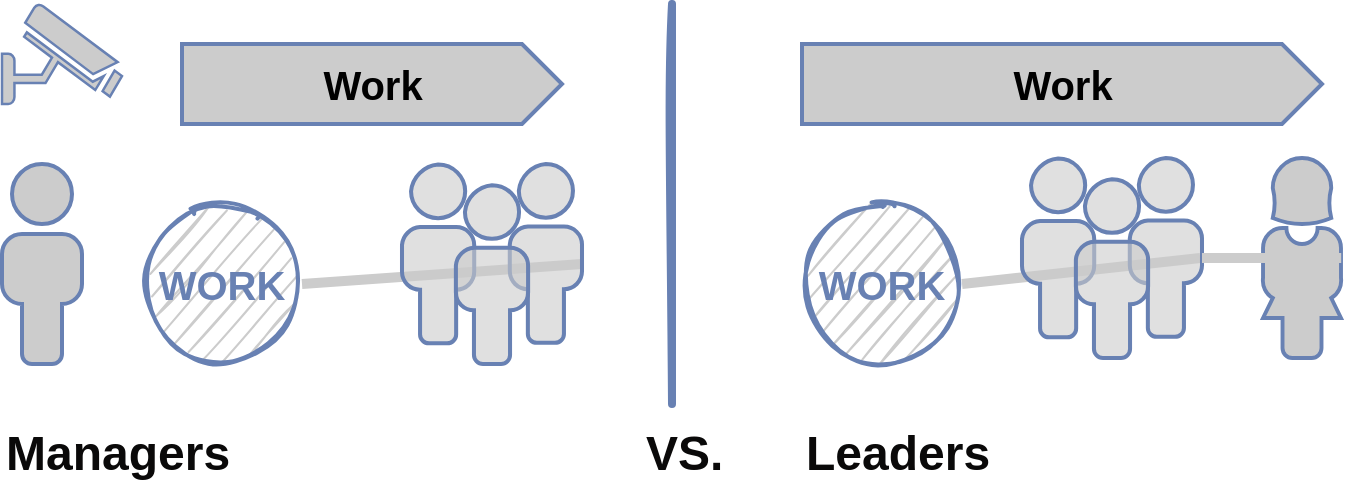 <mxfile>
    <diagram id="lcMaYYeUUqjguFOIrA0t" name="Seite-1">
        <mxGraphModel dx="1202" dy="639" grid="1" gridSize="10" guides="1" tooltips="1" connect="1" arrows="1" fold="1" page="1" pageScale="1" pageWidth="827" pageHeight="1169" math="0" shadow="0">
            <root>
                <mxCell id="0"/>
                <mxCell id="1" parent="0"/>
                <mxCell id="2" value="" style="fontColor=#0066CC;verticalAlign=top;verticalLabelPosition=bottom;labelPosition=center;align=center;html=1;outlineConnect=0;fillColor=#CCCCCC;strokeColor=#6881B3;gradientColor=none;gradientDirection=north;strokeWidth=2;shape=mxgraph.networks.security_camera;fontFamily=Helvetica;" parent="1" vertex="1">
                    <mxGeometry x="40" y="40" width="60" height="50" as="geometry"/>
                </mxCell>
                <mxCell id="3" value="" style="fontColor=#0066CC;verticalAlign=top;verticalLabelPosition=bottom;labelPosition=center;align=center;html=1;outlineConnect=0;fillColor=#CCCCCC;strokeColor=#6881B3;gradientColor=none;gradientDirection=north;strokeWidth=2;shape=mxgraph.networks.user_male;fontFamily=Helvetica;" parent="1" vertex="1">
                    <mxGeometry x="40" y="120" width="40" height="100" as="geometry"/>
                </mxCell>
                <mxCell id="18" style="edgeStyle=none;html=1;exitX=0.99;exitY=0.5;exitDx=0;exitDy=0;exitPerimeter=0;entryX=1;entryY=0.5;entryDx=0;entryDy=0;fontSize=20;fontColor=#CCCCCC;endArrow=none;endFill=0;strokeColor=#CCCCCC;strokeWidth=5;startArrow=none;fontFamily=Helvetica;" parent="1" source="5" target="17" edge="1">
                    <mxGeometry relative="1" as="geometry"/>
                </mxCell>
                <mxCell id="4" value="" style="fontColor=#0066CC;verticalAlign=top;verticalLabelPosition=bottom;labelPosition=center;align=center;html=1;outlineConnect=0;fillColor=#CCCCCC;strokeColor=#6881B3;gradientColor=none;gradientDirection=north;strokeWidth=2;shape=mxgraph.networks.user_female;fontFamily=Helvetica;" parent="1" vertex="1">
                    <mxGeometry x="670" y="117" width="40" height="100" as="geometry"/>
                </mxCell>
                <mxCell id="16" style="edgeStyle=none;html=1;exitX=1;exitY=0.5;exitDx=0;exitDy=0;exitPerimeter=0;entryX=1;entryY=0.5;entryDx=0;entryDy=0;fontSize=20;fontColor=#CCCCCC;strokeColor=#CCCCCC;strokeWidth=5;endArrow=none;endFill=0;fontFamily=Helvetica;" parent="1" source="6" target="15" edge="1">
                    <mxGeometry relative="1" as="geometry"/>
                </mxCell>
                <mxCell id="6" value="" style="fontColor=#0066CC;verticalAlign=top;verticalLabelPosition=bottom;labelPosition=center;align=center;html=1;outlineConnect=0;fillColor=#CCCCCC;strokeColor=#6881B3;gradientColor=none;gradientDirection=north;strokeWidth=2;shape=mxgraph.networks.users;fillOpacity=60;fontFamily=Helvetica;" parent="1" vertex="1">
                    <mxGeometry x="240" y="120" width="90" height="100" as="geometry"/>
                </mxCell>
                <mxCell id="7" value="Managers" style="text;html=1;strokeColor=none;fillColor=none;align=left;verticalAlign=middle;whiteSpace=wrap;rounded=0;fontSize=24;fontColor=#0A0909;fontStyle=1;fontFamily=Helvetica;" parent="1" vertex="1">
                    <mxGeometry x="40" y="250" width="230" height="30" as="geometry"/>
                </mxCell>
                <mxCell id="8" value="VS." style="text;html=1;strokeColor=none;fillColor=none;align=left;verticalAlign=middle;whiteSpace=wrap;rounded=0;fontSize=24;fontColor=#0A0909;fontStyle=1;fontFamily=Helvetica;" parent="1" vertex="1">
                    <mxGeometry x="360" y="250" width="60" height="30" as="geometry"/>
                </mxCell>
                <mxCell id="9" value="Leaders" style="text;html=1;strokeColor=none;fillColor=none;align=left;verticalAlign=middle;whiteSpace=wrap;rounded=0;fontSize=24;fontColor=#0A0909;fontStyle=1;fontFamily=Helvetica;" parent="1" vertex="1">
                    <mxGeometry x="440" y="250" width="160" height="30" as="geometry"/>
                </mxCell>
                <mxCell id="10" value="&lt;font color=&quot;#000000&quot; style=&quot;font-size: 20px;&quot;&gt;Work&lt;/font&gt;" style="html=1;shape=mxgraph.infographic.ribbonSimple;notch1=0;notch2=20;align=center;verticalAlign=middle;fontSize=20;fontStyle=1;fillColor=#CCCCCC;strokeColor=#6881B3;strokeWidth=2;fontFamily=Helvetica;" parent="1" vertex="1">
                    <mxGeometry x="440" y="60" width="260" height="40" as="geometry"/>
                </mxCell>
                <mxCell id="11" value="&lt;font color=&quot;#000000&quot; style=&quot;font-size: 20px;&quot;&gt;Work&lt;/font&gt;" style="html=1;shape=mxgraph.infographic.ribbonSimple;notch1=0;notch2=20;align=center;verticalAlign=middle;fontSize=20;fontStyle=1;fillColor=#CCCCCC;strokeColor=#6881B3;strokeWidth=2;fontFamily=Helvetica;" parent="1" vertex="1">
                    <mxGeometry x="130" y="60" width="190" height="40" as="geometry"/>
                </mxCell>
                <mxCell id="15" value="&lt;b&gt;&lt;font&gt;WORK&lt;/font&gt;&lt;/b&gt;" style="ellipse;whiteSpace=wrap;html=1;aspect=fixed;fontSize=20;fontColor=#6881B3;strokeColor=#6881B3;strokeWidth=2;fillColor=#CCCCCC;sketch=1;fontFamily=Helvetica;" parent="1" vertex="1">
                    <mxGeometry x="110" y="140" width="80" height="80" as="geometry"/>
                </mxCell>
                <mxCell id="17" value="&lt;b&gt;&lt;font&gt;WORK&lt;/font&gt;&lt;/b&gt;" style="ellipse;whiteSpace=wrap;html=1;aspect=fixed;fontSize=20;fontColor=#6881B3;strokeColor=#6881B3;strokeWidth=2;fillColor=#CCCCCC;sketch=1;fontFamily=Helvetica;" parent="1" vertex="1">
                    <mxGeometry x="440" y="140" width="80" height="80" as="geometry"/>
                </mxCell>
                <mxCell id="5" value="" style="fontColor=#0066CC;verticalAlign=top;verticalLabelPosition=bottom;labelPosition=center;align=center;html=1;outlineConnect=0;fillColor=#CCCCCC;strokeColor=#6881B3;gradientColor=none;gradientDirection=north;strokeWidth=2;shape=mxgraph.networks.users;fillOpacity=60;fontFamily=Helvetica;" parent="1" vertex="1">
                    <mxGeometry x="550" y="117" width="90" height="100" as="geometry"/>
                </mxCell>
                <mxCell id="19" value="" style="edgeStyle=none;html=1;exitX=0.99;exitY=0.5;exitDx=0;exitDy=0;exitPerimeter=0;entryX=1;entryY=0.5;entryDx=0;entryDy=0;fontSize=20;fontColor=#CCCCCC;endArrow=none;endFill=0;strokeColor=#CCCCCC;strokeWidth=5;fontFamily=Helvetica;" parent="1" source="4" target="5" edge="1">
                    <mxGeometry relative="1" as="geometry">
                        <mxPoint x="709.6" y="160" as="sourcePoint"/>
                        <mxPoint x="520" y="180" as="targetPoint"/>
                    </mxGeometry>
                </mxCell>
                <mxCell id="22" value="" style="line;strokeWidth=4;direction=south;html=1;perimeter=backbonePerimeter;points=[];outlineConnect=0;sketch=1;fontSize=20;fontColor=#6881B3;fillColor=#6881B3;strokeColor=#6881B3;fontFamily=Helvetica;" parent="1" vertex="1">
                    <mxGeometry x="370" y="40" width="10" height="200" as="geometry"/>
                </mxCell>
            </root>
        </mxGraphModel>
    </diagram>
</mxfile>